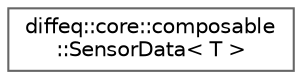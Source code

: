 digraph "Graphical Class Hierarchy"
{
 // LATEX_PDF_SIZE
  bgcolor="transparent";
  edge [fontname=Helvetica,fontsize=10,labelfontname=Helvetica,labelfontsize=10];
  node [fontname=Helvetica,fontsize=10,shape=box,height=0.2,width=0.4];
  rankdir="LR";
  Node0 [id="Node000000",label="diffeq::core::composable\l::SensorData\< T \>",height=0.2,width=0.4,color="grey40", fillcolor="white", style="filled",URL="$structdiffeq_1_1core_1_1composable_1_1_sensor_data.html",tooltip="Sensor data structure."];
}
